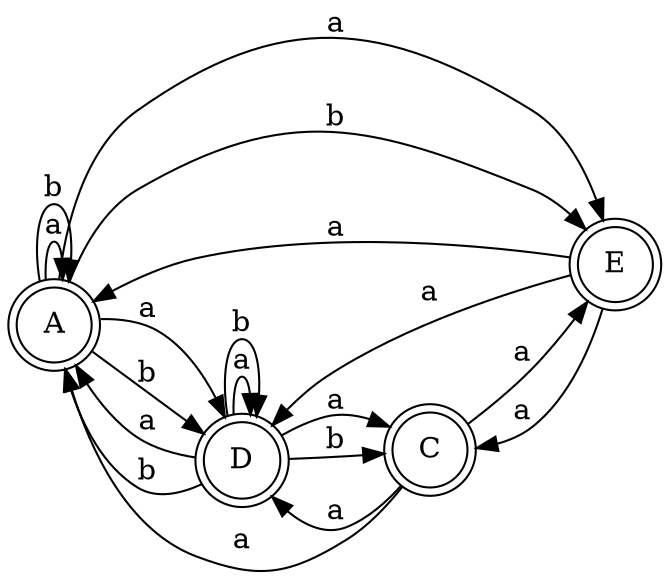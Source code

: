 digraph finite_state_machine {
	rankdir=LR size="8,5"
	node [shape=doublecircle]
	A
	A
	D
	D
	E
	E
	A
	D
	E
	A
	C
	D
	A
	C
	D
	A
	C
	D
	node [shape=circle]
	A -> A [label=a]
	A -> A [label=b]
	A -> D [label=a]
	A -> D [label=b]
	A -> E [label=a]
	A -> E [label=b]
	C -> A [label=a]
	C -> D [label=a]
	C -> E [label=a]
	D -> A [label=a]
	D -> C [label=a]
	D -> D [label=a]
	D -> A [label=b]
	D -> C [label=b]
	D -> D [label=b]
	E -> A [label=a]
	E -> C [label=a]
	E -> D [label=a]
}
